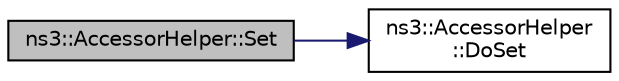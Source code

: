 digraph "ns3::AccessorHelper::Set"
{
 // LATEX_PDF_SIZE
  edge [fontname="Helvetica",fontsize="10",labelfontname="Helvetica",labelfontsize="10"];
  node [fontname="Helvetica",fontsize="10",shape=record];
  rankdir="LR";
  Node1 [label="ns3::AccessorHelper::Set",height=0.2,width=0.4,color="black", fillcolor="grey75", style="filled", fontcolor="black",tooltip="Set the underlying member to the argument AttributeValue."];
  Node1 -> Node2 [color="midnightblue",fontsize="10",style="solid",fontname="Helvetica"];
  Node2 [label="ns3::AccessorHelper\l::DoSet",height=0.2,width=0.4,color="black", fillcolor="white", style="filled",URL="$classns3_1_1_accessor_helper.html#ae7d6639bed616aaf4bb1d88f1d82d5e6",tooltip="Setter implementation."];
}
